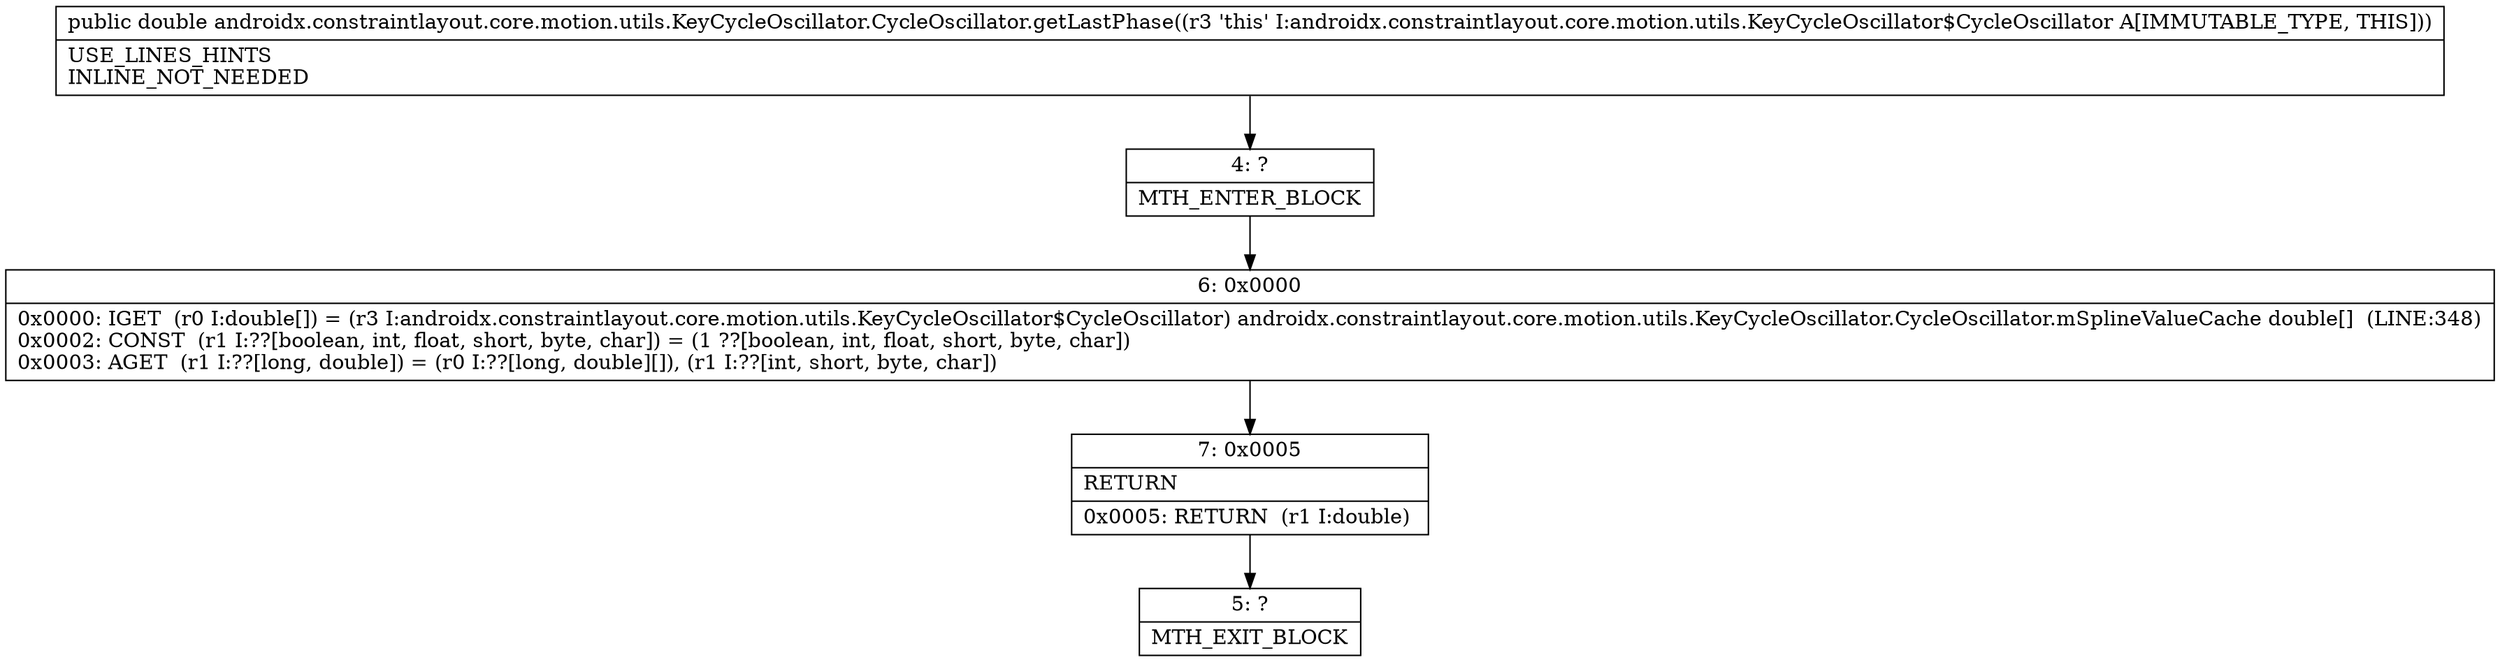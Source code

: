 digraph "CFG forandroidx.constraintlayout.core.motion.utils.KeyCycleOscillator.CycleOscillator.getLastPhase()D" {
Node_4 [shape=record,label="{4\:\ ?|MTH_ENTER_BLOCK\l}"];
Node_6 [shape=record,label="{6\:\ 0x0000|0x0000: IGET  (r0 I:double[]) = (r3 I:androidx.constraintlayout.core.motion.utils.KeyCycleOscillator$CycleOscillator) androidx.constraintlayout.core.motion.utils.KeyCycleOscillator.CycleOscillator.mSplineValueCache double[]  (LINE:348)\l0x0002: CONST  (r1 I:??[boolean, int, float, short, byte, char]) = (1 ??[boolean, int, float, short, byte, char]) \l0x0003: AGET  (r1 I:??[long, double]) = (r0 I:??[long, double][]), (r1 I:??[int, short, byte, char]) \l}"];
Node_7 [shape=record,label="{7\:\ 0x0005|RETURN\l|0x0005: RETURN  (r1 I:double) \l}"];
Node_5 [shape=record,label="{5\:\ ?|MTH_EXIT_BLOCK\l}"];
MethodNode[shape=record,label="{public double androidx.constraintlayout.core.motion.utils.KeyCycleOscillator.CycleOscillator.getLastPhase((r3 'this' I:androidx.constraintlayout.core.motion.utils.KeyCycleOscillator$CycleOscillator A[IMMUTABLE_TYPE, THIS]))  | USE_LINES_HINTS\lINLINE_NOT_NEEDED\l}"];
MethodNode -> Node_4;Node_4 -> Node_6;
Node_6 -> Node_7;
Node_7 -> Node_5;
}

